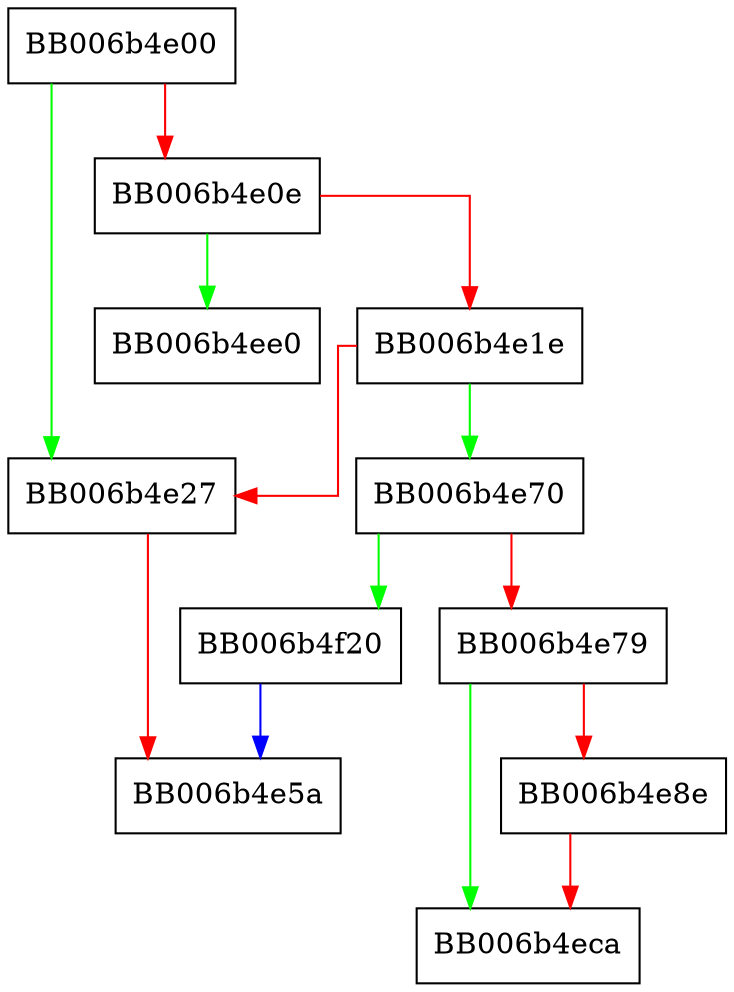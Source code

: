 digraph ec_to_EC_pem_encode {
  node [shape="box"];
  graph [splines=ortho];
  BB006b4e00 -> BB006b4e27 [color="green"];
  BB006b4e00 -> BB006b4e0e [color="red"];
  BB006b4e0e -> BB006b4ee0 [color="green"];
  BB006b4e0e -> BB006b4e1e [color="red"];
  BB006b4e1e -> BB006b4e70 [color="green"];
  BB006b4e1e -> BB006b4e27 [color="red"];
  BB006b4e27 -> BB006b4e5a [color="red"];
  BB006b4e70 -> BB006b4f20 [color="green"];
  BB006b4e70 -> BB006b4e79 [color="red"];
  BB006b4e79 -> BB006b4eca [color="green"];
  BB006b4e79 -> BB006b4e8e [color="red"];
  BB006b4e8e -> BB006b4eca [color="red"];
  BB006b4f20 -> BB006b4e5a [color="blue"];
}